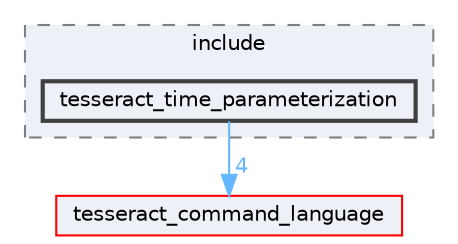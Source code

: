 digraph "tesseract_time_parameterization/include/tesseract_time_parameterization"
{
 // LATEX_PDF_SIZE
  bgcolor="transparent";
  edge [fontname=Helvetica,fontsize=10,labelfontname=Helvetica,labelfontsize=10];
  node [fontname=Helvetica,fontsize=10,shape=box,height=0.2,width=0.4];
  compound=true
  subgraph clusterdir_1a203550f83f36732ec0f5874e0fa98d {
    graph [ bgcolor="#edf0f7", pencolor="grey50", label="include", fontname=Helvetica,fontsize=10 style="filled,dashed", URL="dir_1a203550f83f36732ec0f5874e0fa98d.html",tooltip=""]
  dir_63a496afbaafd34db09f689de1124c13 [label="tesseract_time_parameterization", fillcolor="#edf0f7", color="grey25", style="filled,bold", URL="dir_63a496afbaafd34db09f689de1124c13.html",tooltip=""];
  }
  dir_fa47c2fa9b13a12fc195f1b83854b816 [label="tesseract_command_language", fillcolor="#edf0f7", color="red", style="filled", URL="dir_fa47c2fa9b13a12fc195f1b83854b816.html",tooltip=""];
  dir_63a496afbaafd34db09f689de1124c13->dir_fa47c2fa9b13a12fc195f1b83854b816 [headlabel="4", labeldistance=1.5 headhref="dir_000061_000048.html" color="steelblue1" fontcolor="steelblue1"];
}
